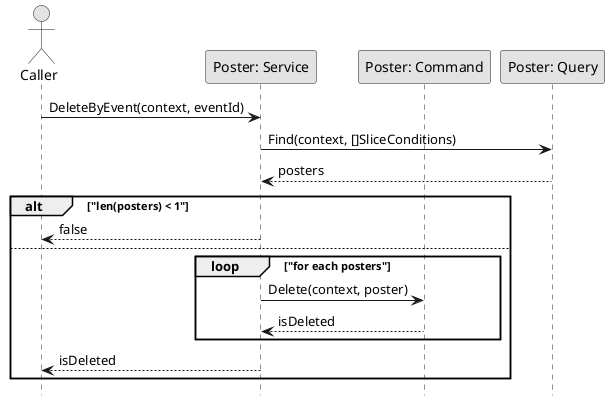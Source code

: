 @startuml DeletePoster

skinparam Monochrome true
skinparam Shadowing false
hide footbox

actor Caller
participant "Poster: Service" as PosterService
participant "Poster: Command" as PosterCommand
participant "Poster: Query" as PosterQuery

Caller->PosterService: DeleteByEvent(context, eventId)
PosterService->PosterQuery: Find(context, []SliceConditions)
PosterQuery-->PosterService: posters

alt "len(posters) < 1"
    PosterService-->Caller: false
else
    loop "for each posters"
        PosterService->PosterCommand: Delete(context, poster)
        PosterCommand-->PosterService: isDeleted
    end
    PosterService-->Caller: isDeleted
end

@enduml